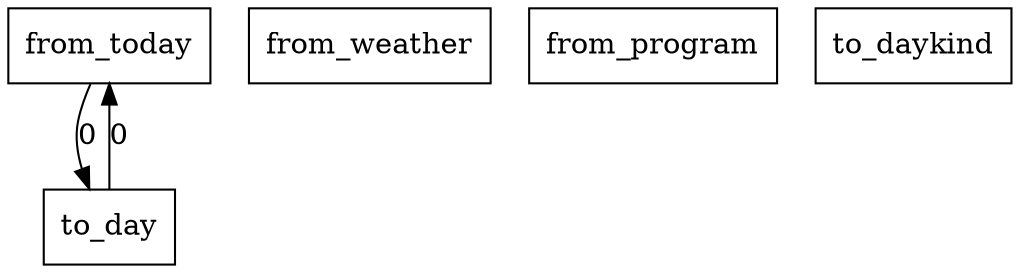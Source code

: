 digraph {
    graph [rankdir=TB
          ,bgcolor=transparent];
    node [shape=box
         ,fillcolor=white
         ,style=filled];
    0 [label=<from_today>];
    1 [label=<from_weather>];
    2 [label=<from_program>];
    3 [label=<to_day>];
    4 [label=<to_daykind>];
    0 -> 3 [label=0];
    3 -> 0 [label=0];
}